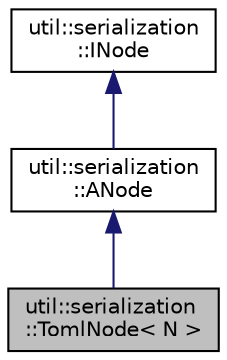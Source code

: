 digraph "util::serialization::TomlNode&lt; N &gt;"
{
 // LATEX_PDF_SIZE
  edge [fontname="Helvetica",fontsize="10",labelfontname="Helvetica",labelfontsize="10"];
  node [fontname="Helvetica",fontsize="10",shape=record];
  Node1 [label="util::serialization\l::TomlNode\< N \>",height=0.2,width=0.4,color="black", fillcolor="grey75", style="filled", fontcolor="black",tooltip="Serialization node."];
  Node2 -> Node1 [dir="back",color="midnightblue",fontsize="10",style="solid",fontname="Helvetica"];
  Node2 [label="util::serialization\l::ANode",height=0.2,width=0.4,color="black", fillcolor="white", style="filled",URL="$classutil_1_1serialization_1_1_a_node.html",tooltip="Serialization node."];
  Node3 -> Node2 [dir="back",color="midnightblue",fontsize="10",style="solid",fontname="Helvetica"];
  Node3 [label="util::serialization\l::INode",height=0.2,width=0.4,color="black", fillcolor="white", style="filled",URL="$classutil_1_1serialization_1_1_i_node.html",tooltip="Serialization node."];
}

